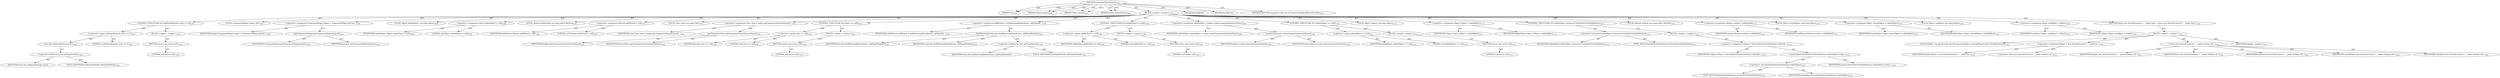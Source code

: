 digraph "createAddTypeCreator" {  
"111669149735" [label = <(METHOD,createAddTypeCreator)<SUB>1291</SUB>> ]
"115964117028" [label = <(PARAM,this)<SUB>1291</SUB>> ]
"115964117139" [label = <(PARAM,Project project)<SUB>1292</SUB>> ]
"115964117140" [label = <(PARAM,Object parent)<SUB>1292</SUB>> ]
"115964117141" [label = <(PARAM,String elementName)<SUB>1292</SUB>> ]
"25769803949" [label = <(BLOCK,&lt;empty&gt;,&lt;empty&gt;)<SUB>1293</SUB>> ]
"47244640357" [label = <(CONTROL_STRUCTURE,IF,if (addTypeMethods.size() == 0))<SUB>1294</SUB>> ]
"30064771733" [label = <(&lt;operator&gt;.equals,addTypeMethods.size() == 0)<SUB>1294</SUB>> ]
"30064771734" [label = <(size,this.addTypeMethods.size())<SUB>1294</SUB>> ]
"30064771735" [label = <(&lt;operator&gt;.fieldAccess,this.addTypeMethods)<SUB>1294</SUB>> ]
"68719477371" [label = <(IDENTIFIER,this,this.addTypeMethods.size())> ]
"55834574982" [label = <(FIELD_IDENTIFIER,addTypeMethods,addTypeMethods)<SUB>1294</SUB>> ]
"90194313310" [label = <(LITERAL,0,addTypeMethods.size() == 0)<SUB>1294</SUB>> ]
"25769803950" [label = <(BLOCK,&lt;empty&gt;,&lt;empty&gt;)<SUB>1294</SUB>> ]
"146028888096" [label = <(RETURN,return null;,return null;)<SUB>1295</SUB>> ]
"90194313311" [label = <(LITERAL,null,return null;)<SUB>1295</SUB>> ]
"94489280600" [label = <(LOCAL,ComponentHelper helper: ANY)<SUB>1297</SUB>> ]
"30064771736" [label = <(&lt;operator&gt;.assignment,ComponentHelper helper = ComponentHelper.getCom...)<SUB>1297</SUB>> ]
"68719477372" [label = <(IDENTIFIER,helper,ComponentHelper helper = ComponentHelper.getCom...)<SUB>1297</SUB>> ]
"30064771737" [label = <(getComponentHelper,getComponentHelper(project))<SUB>1297</SUB>> ]
"68719477373" [label = <(IDENTIFIER,ComponentHelper,getComponentHelper(project))<SUB>1297</SUB>> ]
"68719477374" [label = <(IDENTIFIER,project,getComponentHelper(project))<SUB>1297</SUB>> ]
"94489280601" [label = <(LOCAL,Object addedObject: java.lang.Object)<SUB>1299</SUB>> ]
"30064771738" [label = <(&lt;operator&gt;.assignment,Object addedObject = null)<SUB>1299</SUB>> ]
"68719477375" [label = <(IDENTIFIER,addedObject,Object addedObject = null)<SUB>1299</SUB>> ]
"90194313312" [label = <(LITERAL,null,Object addedObject = null)<SUB>1299</SUB>> ]
"94489280602" [label = <(LOCAL,Method addMethod: java.lang.reflect.Method)<SUB>1300</SUB>> ]
"30064771739" [label = <(&lt;operator&gt;.assignment,Method addMethod = null)<SUB>1300</SUB>> ]
"68719477376" [label = <(IDENTIFIER,addMethod,Method addMethod = null)<SUB>1300</SUB>> ]
"90194313313" [label = <(LITERAL,null,Method addMethod = null)<SUB>1300</SUB>> ]
"94489280603" [label = <(LOCAL,Class clazz: java.lang.Class)<SUB>1301</SUB>> ]
"30064771740" [label = <(&lt;operator&gt;.assignment,Class clazz = helper.getComponentClass(elementN...)<SUB>1301</SUB>> ]
"68719477377" [label = <(IDENTIFIER,clazz,Class clazz = helper.getComponentClass(elementN...)<SUB>1301</SUB>> ]
"30064771741" [label = <(getComponentClass,getComponentClass(elementName))<SUB>1301</SUB>> ]
"68719477378" [label = <(IDENTIFIER,helper,getComponentClass(elementName))<SUB>1301</SUB>> ]
"68719477379" [label = <(IDENTIFIER,elementName,getComponentClass(elementName))<SUB>1301</SUB>> ]
"47244640358" [label = <(CONTROL_STRUCTURE,IF,if (clazz == null))<SUB>1302</SUB>> ]
"30064771742" [label = <(&lt;operator&gt;.equals,clazz == null)<SUB>1302</SUB>> ]
"68719477380" [label = <(IDENTIFIER,clazz,clazz == null)<SUB>1302</SUB>> ]
"90194313314" [label = <(LITERAL,null,clazz == null)<SUB>1302</SUB>> ]
"25769803951" [label = <(BLOCK,&lt;empty&gt;,&lt;empty&gt;)<SUB>1302</SUB>> ]
"146028888097" [label = <(RETURN,return null;,return null;)<SUB>1303</SUB>> ]
"90194313315" [label = <(LITERAL,null,return null;)<SUB>1303</SUB>> ]
"30064771743" [label = <(&lt;operator&gt;.assignment,addMethod = findMatchingMethod(clazz, addTypeMe...)<SUB>1305</SUB>> ]
"68719477381" [label = <(IDENTIFIER,addMethod,addMethod = findMatchingMethod(clazz, addTypeMe...)<SUB>1305</SUB>> ]
"30064771744" [label = <(findMatchingMethod,this.findMatchingMethod(clazz, addTypeMethods))<SUB>1305</SUB>> ]
"68719476787" [label = <(IDENTIFIER,this,this.findMatchingMethod(clazz, addTypeMethods))<SUB>1305</SUB>> ]
"68719477382" [label = <(IDENTIFIER,clazz,this.findMatchingMethod(clazz, addTypeMethods))<SUB>1305</SUB>> ]
"30064771745" [label = <(&lt;operator&gt;.fieldAccess,this.addTypeMethods)<SUB>1305</SUB>> ]
"68719477383" [label = <(IDENTIFIER,this,this.findMatchingMethod(clazz, addTypeMethods))> ]
"55834574983" [label = <(FIELD_IDENTIFIER,addTypeMethods,addTypeMethods)<SUB>1305</SUB>> ]
"47244640359" [label = <(CONTROL_STRUCTURE,IF,if (addMethod == null))<SUB>1306</SUB>> ]
"30064771746" [label = <(&lt;operator&gt;.equals,addMethod == null)<SUB>1306</SUB>> ]
"68719477384" [label = <(IDENTIFIER,addMethod,addMethod == null)<SUB>1306</SUB>> ]
"90194313316" [label = <(LITERAL,null,addMethod == null)<SUB>1306</SUB>> ]
"25769803952" [label = <(BLOCK,&lt;empty&gt;,&lt;empty&gt;)<SUB>1306</SUB>> ]
"146028888098" [label = <(RETURN,return null;,return null;)<SUB>1307</SUB>> ]
"90194313317" [label = <(LITERAL,null,return null;)<SUB>1307</SUB>> ]
"30064771747" [label = <(&lt;operator&gt;.assignment,addedObject = helper.createComponent(elementName))<SUB>1309</SUB>> ]
"68719477385" [label = <(IDENTIFIER,addedObject,addedObject = helper.createComponent(elementName))<SUB>1309</SUB>> ]
"30064771748" [label = <(createComponent,createComponent(elementName))<SUB>1309</SUB>> ]
"68719477386" [label = <(IDENTIFIER,helper,createComponent(elementName))<SUB>1309</SUB>> ]
"68719477387" [label = <(IDENTIFIER,elementName,createComponent(elementName))<SUB>1309</SUB>> ]
"47244640360" [label = <(CONTROL_STRUCTURE,IF,if (addedObject == null))<SUB>1310</SUB>> ]
"30064771749" [label = <(&lt;operator&gt;.equals,addedObject == null)<SUB>1310</SUB>> ]
"68719477388" [label = <(IDENTIFIER,addedObject,addedObject == null)<SUB>1310</SUB>> ]
"90194313318" [label = <(LITERAL,null,addedObject == null)<SUB>1310</SUB>> ]
"25769803953" [label = <(BLOCK,&lt;empty&gt;,&lt;empty&gt;)<SUB>1310</SUB>> ]
"146028888099" [label = <(RETURN,return null;,return null;)<SUB>1311</SUB>> ]
"90194313319" [label = <(LITERAL,null,return null;)<SUB>1311</SUB>> ]
"94489280604" [label = <(LOCAL,Object rObject: java.lang.Object)<SUB>1313</SUB>> ]
"30064771750" [label = <(&lt;operator&gt;.assignment,Object rObject = addedObject)<SUB>1313</SUB>> ]
"68719477389" [label = <(IDENTIFIER,rObject,Object rObject = addedObject)<SUB>1313</SUB>> ]
"68719477390" [label = <(IDENTIFIER,addedObject,Object rObject = addedObject)<SUB>1313</SUB>> ]
"47244640361" [label = <(CONTROL_STRUCTURE,IF,if (addedObject instanceof PreSetDef.PreSetDefinition))<SUB>1314</SUB>> ]
"30064771751" [label = <(&lt;operator&gt;.instanceOf,addedObject instanceof PreSetDef.PreSetDefinition)<SUB>1314</SUB>> ]
"68719477391" [label = <(IDENTIFIER,addedObject,addedObject instanceof PreSetDef.PreSetDefinition)<SUB>1314</SUB>> ]
"180388626463" [label = <(TYPE_REF,PreSetDef.PreSetDefinition,PreSetDef.PreSetDefinition)<SUB>1314</SUB>> ]
"25769803954" [label = <(BLOCK,&lt;empty&gt;,&lt;empty&gt;)<SUB>1314</SUB>> ]
"30064771752" [label = <(&lt;operator&gt;.assignment,rObject = ((PreSetDef.PreSetDefinition) addedOb...)<SUB>1315</SUB>> ]
"68719477392" [label = <(IDENTIFIER,rObject,rObject = ((PreSetDef.PreSetDefinition) addedOb...)<SUB>1315</SUB>> ]
"30064771753" [label = <(createObject,(PreSetDef.PreSetDefinition) addedObject.create...)<SUB>1315</SUB>> ]
"30064771754" [label = <(&lt;operator&gt;.cast,(PreSetDef.PreSetDefinition) addedObject)<SUB>1315</SUB>> ]
"180388626464" [label = <(TYPE_REF,PreSetDef.PreSetDefinition,PreSetDef.PreSetDefinition)<SUB>1315</SUB>> ]
"68719477393" [label = <(IDENTIFIER,addedObject,(PreSetDef.PreSetDefinition) addedObject)<SUB>1315</SUB>> ]
"68719477394" [label = <(IDENTIFIER,project,(PreSetDef.PreSetDefinition) addedObject.create...)<SUB>1316</SUB>> ]
"94489280516" [label = <(LOCAL,Method method: java.lang.reflect.Method)<SUB>1318</SUB>> ]
"30064771755" [label = <(&lt;operator&gt;.assignment,Method method = addMethod)<SUB>1318</SUB>> ]
"68719477395" [label = <(IDENTIFIER,method,Method method = addMethod)<SUB>1318</SUB>> ]
"68719477396" [label = <(IDENTIFIER,addMethod,Method method = addMethod)<SUB>1318</SUB>> ]
"94489280517" [label = <(LOCAL,Object nestedObject: java.lang.Object)<SUB>1319</SUB>> ]
"30064771756" [label = <(&lt;operator&gt;.assignment,Object nestedObject = addedObject)<SUB>1319</SUB>> ]
"68719477397" [label = <(IDENTIFIER,nestedObject,Object nestedObject = addedObject)<SUB>1319</SUB>> ]
"68719477398" [label = <(IDENTIFIER,addedObject,Object nestedObject = addedObject)<SUB>1319</SUB>> ]
"94489280518" [label = <(LOCAL,Object realObject: java.lang.Object)<SUB>1320</SUB>> ]
"30064771757" [label = <(&lt;operator&gt;.assignment,Object realObject = rObject)<SUB>1320</SUB>> ]
"68719477399" [label = <(IDENTIFIER,realObject,Object realObject = rObject)<SUB>1320</SUB>> ]
"68719477400" [label = <(IDENTIFIER,rObject,Object realObject = rObject)<SUB>1320</SUB>> ]
"146028888100" [label = <(RETURN,return new NestedCreator() {

    public bool...,return new NestedCreator() {

    public bool...)<SUB>1322</SUB>> ]
"25769803955" [label = <(BLOCK,&lt;empty&gt;,&lt;empty&gt;)<SUB>1322</SUB>> ]
"94489280605" [label = <(LOCAL,$obj41: org.apache.tools.ant.IntrospectionHelper.createAddTypeCreator.NestedCreator$0)<SUB>1322</SUB>> ]
"30064771758" [label = <(&lt;operator&gt;.assignment,$obj41 = new NestedCreator() {

    public bo...)<SUB>1322</SUB>> ]
"68719477401" [label = <(IDENTIFIER,$obj41,$obj41 = new NestedCreator() {

    public bo...)<SUB>1322</SUB>> ]
"30064771759" [label = <(&lt;operator&gt;.alloc,new NestedCreator() {

    public boolean isP...)<SUB>1322</SUB>> ]
"30064771081" [label = <(&lt;init&gt;,new NestedCreator() {

    public boolean isP...)<SUB>1322</SUB>> ]
"68719476850" [label = <(IDENTIFIER,$obj41,new NestedCreator() {

    public boolean isP...)<SUB>1322</SUB>> ]
"68719476854" [label = <(IDENTIFIER,this,new NestedCreator() {

    public boolean isP...)<SUB>1322</SUB>> ]
"68719476851" [label = <(IDENTIFIER,method,new NestedCreator() {

    public boolean isP...)<SUB>1322</SUB>> ]
"68719476852" [label = <(IDENTIFIER,nestedObject,new NestedCreator() {

    public boolean isP...)<SUB>1322</SUB>> ]
"68719476853" [label = <(IDENTIFIER,realObject,new NestedCreator() {

    public boolean isP...)<SUB>1322</SUB>> ]
"68719477402" [label = <(IDENTIFIER,$obj41,&lt;empty&gt;)<SUB>1322</SUB>> ]
"133143986281" [label = <(MODIFIER,PRIVATE)> ]
"133143986282" [label = <(MODIFIER,VIRTUAL)> ]
"128849018919" [label = <(METHOD_RETURN,org.apache.tools.ant.IntrospectionHelper$NestedCreator)<SUB>1291</SUB>> ]
  "111669149735" -> "115964117028"  [ label = "AST: "] 
  "111669149735" -> "115964117139"  [ label = "AST: "] 
  "111669149735" -> "115964117140"  [ label = "AST: "] 
  "111669149735" -> "115964117141"  [ label = "AST: "] 
  "111669149735" -> "25769803949"  [ label = "AST: "] 
  "111669149735" -> "133143986281"  [ label = "AST: "] 
  "111669149735" -> "133143986282"  [ label = "AST: "] 
  "111669149735" -> "128849018919"  [ label = "AST: "] 
  "25769803949" -> "47244640357"  [ label = "AST: "] 
  "25769803949" -> "94489280600"  [ label = "AST: "] 
  "25769803949" -> "30064771736"  [ label = "AST: "] 
  "25769803949" -> "94489280601"  [ label = "AST: "] 
  "25769803949" -> "30064771738"  [ label = "AST: "] 
  "25769803949" -> "94489280602"  [ label = "AST: "] 
  "25769803949" -> "30064771739"  [ label = "AST: "] 
  "25769803949" -> "94489280603"  [ label = "AST: "] 
  "25769803949" -> "30064771740"  [ label = "AST: "] 
  "25769803949" -> "47244640358"  [ label = "AST: "] 
  "25769803949" -> "30064771743"  [ label = "AST: "] 
  "25769803949" -> "47244640359"  [ label = "AST: "] 
  "25769803949" -> "30064771747"  [ label = "AST: "] 
  "25769803949" -> "47244640360"  [ label = "AST: "] 
  "25769803949" -> "94489280604"  [ label = "AST: "] 
  "25769803949" -> "30064771750"  [ label = "AST: "] 
  "25769803949" -> "47244640361"  [ label = "AST: "] 
  "25769803949" -> "94489280516"  [ label = "AST: "] 
  "25769803949" -> "30064771755"  [ label = "AST: "] 
  "25769803949" -> "94489280517"  [ label = "AST: "] 
  "25769803949" -> "30064771756"  [ label = "AST: "] 
  "25769803949" -> "94489280518"  [ label = "AST: "] 
  "25769803949" -> "30064771757"  [ label = "AST: "] 
  "25769803949" -> "146028888100"  [ label = "AST: "] 
  "47244640357" -> "30064771733"  [ label = "AST: "] 
  "47244640357" -> "25769803950"  [ label = "AST: "] 
  "30064771733" -> "30064771734"  [ label = "AST: "] 
  "30064771733" -> "90194313310"  [ label = "AST: "] 
  "30064771734" -> "30064771735"  [ label = "AST: "] 
  "30064771735" -> "68719477371"  [ label = "AST: "] 
  "30064771735" -> "55834574982"  [ label = "AST: "] 
  "25769803950" -> "146028888096"  [ label = "AST: "] 
  "146028888096" -> "90194313311"  [ label = "AST: "] 
  "30064771736" -> "68719477372"  [ label = "AST: "] 
  "30064771736" -> "30064771737"  [ label = "AST: "] 
  "30064771737" -> "68719477373"  [ label = "AST: "] 
  "30064771737" -> "68719477374"  [ label = "AST: "] 
  "30064771738" -> "68719477375"  [ label = "AST: "] 
  "30064771738" -> "90194313312"  [ label = "AST: "] 
  "30064771739" -> "68719477376"  [ label = "AST: "] 
  "30064771739" -> "90194313313"  [ label = "AST: "] 
  "30064771740" -> "68719477377"  [ label = "AST: "] 
  "30064771740" -> "30064771741"  [ label = "AST: "] 
  "30064771741" -> "68719477378"  [ label = "AST: "] 
  "30064771741" -> "68719477379"  [ label = "AST: "] 
  "47244640358" -> "30064771742"  [ label = "AST: "] 
  "47244640358" -> "25769803951"  [ label = "AST: "] 
  "30064771742" -> "68719477380"  [ label = "AST: "] 
  "30064771742" -> "90194313314"  [ label = "AST: "] 
  "25769803951" -> "146028888097"  [ label = "AST: "] 
  "146028888097" -> "90194313315"  [ label = "AST: "] 
  "30064771743" -> "68719477381"  [ label = "AST: "] 
  "30064771743" -> "30064771744"  [ label = "AST: "] 
  "30064771744" -> "68719476787"  [ label = "AST: "] 
  "30064771744" -> "68719477382"  [ label = "AST: "] 
  "30064771744" -> "30064771745"  [ label = "AST: "] 
  "30064771745" -> "68719477383"  [ label = "AST: "] 
  "30064771745" -> "55834574983"  [ label = "AST: "] 
  "47244640359" -> "30064771746"  [ label = "AST: "] 
  "47244640359" -> "25769803952"  [ label = "AST: "] 
  "30064771746" -> "68719477384"  [ label = "AST: "] 
  "30064771746" -> "90194313316"  [ label = "AST: "] 
  "25769803952" -> "146028888098"  [ label = "AST: "] 
  "146028888098" -> "90194313317"  [ label = "AST: "] 
  "30064771747" -> "68719477385"  [ label = "AST: "] 
  "30064771747" -> "30064771748"  [ label = "AST: "] 
  "30064771748" -> "68719477386"  [ label = "AST: "] 
  "30064771748" -> "68719477387"  [ label = "AST: "] 
  "47244640360" -> "30064771749"  [ label = "AST: "] 
  "47244640360" -> "25769803953"  [ label = "AST: "] 
  "30064771749" -> "68719477388"  [ label = "AST: "] 
  "30064771749" -> "90194313318"  [ label = "AST: "] 
  "25769803953" -> "146028888099"  [ label = "AST: "] 
  "146028888099" -> "90194313319"  [ label = "AST: "] 
  "30064771750" -> "68719477389"  [ label = "AST: "] 
  "30064771750" -> "68719477390"  [ label = "AST: "] 
  "47244640361" -> "30064771751"  [ label = "AST: "] 
  "47244640361" -> "25769803954"  [ label = "AST: "] 
  "30064771751" -> "68719477391"  [ label = "AST: "] 
  "30064771751" -> "180388626463"  [ label = "AST: "] 
  "25769803954" -> "30064771752"  [ label = "AST: "] 
  "30064771752" -> "68719477392"  [ label = "AST: "] 
  "30064771752" -> "30064771753"  [ label = "AST: "] 
  "30064771753" -> "30064771754"  [ label = "AST: "] 
  "30064771753" -> "68719477394"  [ label = "AST: "] 
  "30064771754" -> "180388626464"  [ label = "AST: "] 
  "30064771754" -> "68719477393"  [ label = "AST: "] 
  "30064771755" -> "68719477395"  [ label = "AST: "] 
  "30064771755" -> "68719477396"  [ label = "AST: "] 
  "30064771756" -> "68719477397"  [ label = "AST: "] 
  "30064771756" -> "68719477398"  [ label = "AST: "] 
  "30064771757" -> "68719477399"  [ label = "AST: "] 
  "30064771757" -> "68719477400"  [ label = "AST: "] 
  "146028888100" -> "25769803955"  [ label = "AST: "] 
  "25769803955" -> "94489280605"  [ label = "AST: "] 
  "25769803955" -> "30064771758"  [ label = "AST: "] 
  "25769803955" -> "30064771081"  [ label = "AST: "] 
  "25769803955" -> "68719477402"  [ label = "AST: "] 
  "30064771758" -> "68719477401"  [ label = "AST: "] 
  "30064771758" -> "30064771759"  [ label = "AST: "] 
  "30064771081" -> "68719476850"  [ label = "AST: "] 
  "30064771081" -> "68719476854"  [ label = "AST: "] 
  "30064771081" -> "68719476851"  [ label = "AST: "] 
  "30064771081" -> "68719476852"  [ label = "AST: "] 
  "30064771081" -> "68719476853"  [ label = "AST: "] 
  "111669149735" -> "115964117028"  [ label = "DDG: "] 
  "111669149735" -> "115964117139"  [ label = "DDG: "] 
  "111669149735" -> "115964117140"  [ label = "DDG: "] 
  "111669149735" -> "115964117141"  [ label = "DDG: "] 
}

